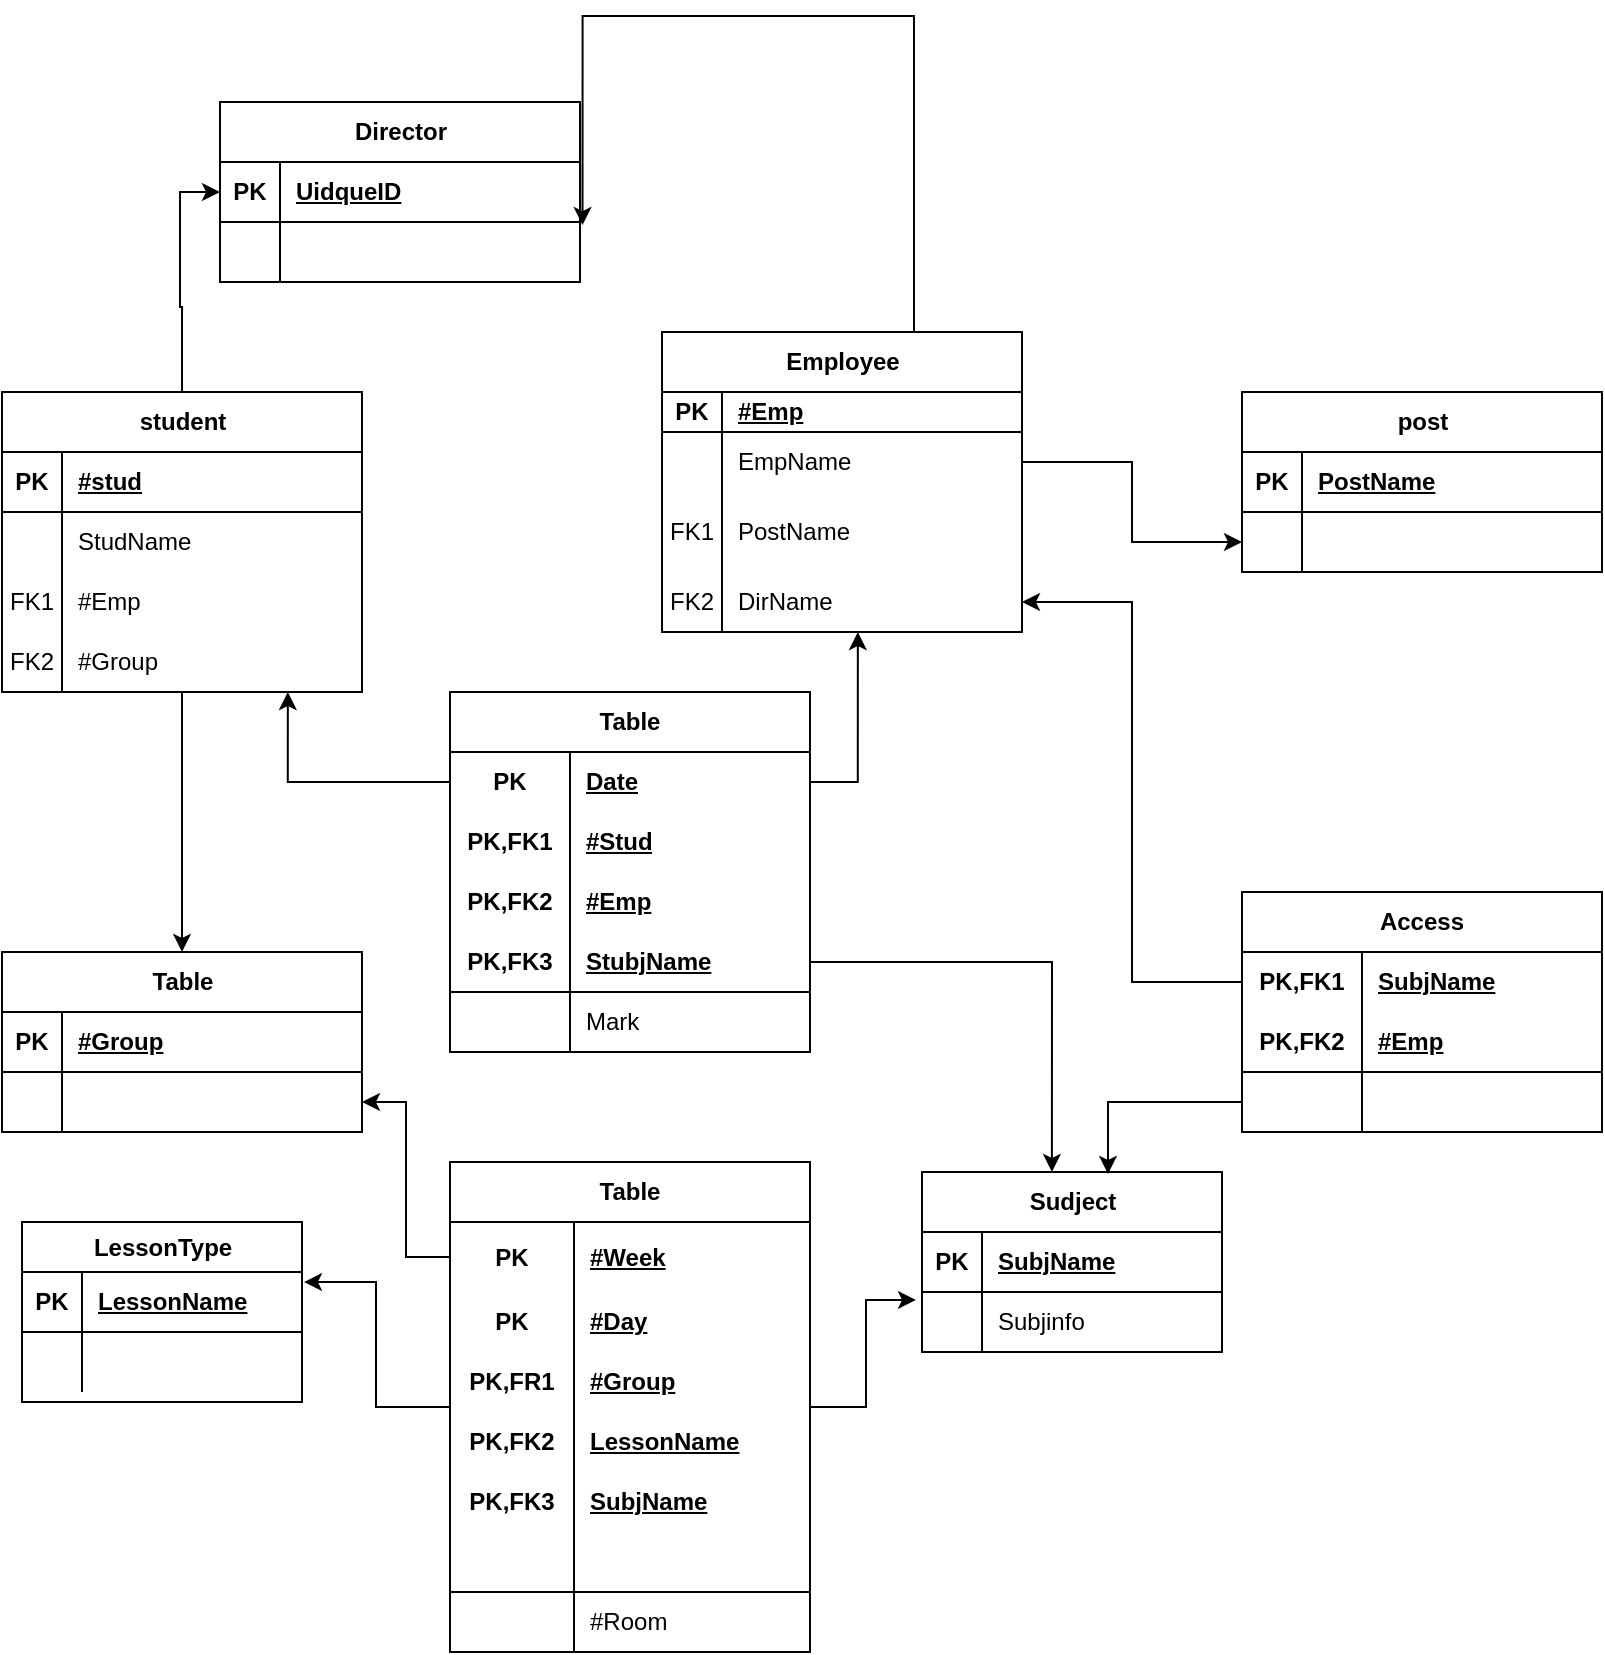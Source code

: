 <mxfile version="24.7.14">
  <diagram name="Страница — 1" id="5IH-jWt40UI-4HRTnUhj">
    <mxGraphModel dx="1127" dy="792" grid="1" gridSize="10" guides="1" tooltips="1" connect="1" arrows="1" fold="1" page="1" pageScale="1" pageWidth="827" pageHeight="1169" math="0" shadow="0">
      <root>
        <mxCell id="0" />
        <mxCell id="1" parent="0" />
        <mxCell id="b1RxJrLbf18WU-riQd_y-133" style="edgeStyle=orthogonalEdgeStyle;rounded=0;orthogonalLoop=1;jettySize=auto;html=1;" parent="1" source="b1RxJrLbf18WU-riQd_y-1" target="b1RxJrLbf18WU-riQd_y-120" edge="1">
          <mxGeometry relative="1" as="geometry" />
        </mxCell>
        <mxCell id="b1RxJrLbf18WU-riQd_y-202" style="edgeStyle=orthogonalEdgeStyle;rounded=0;orthogonalLoop=1;jettySize=auto;html=1;entryX=0;entryY=0.5;entryDx=0;entryDy=0;" parent="1" source="b1RxJrLbf18WU-riQd_y-1" target="b1RxJrLbf18WU-riQd_y-187" edge="1">
          <mxGeometry relative="1" as="geometry" />
        </mxCell>
        <mxCell id="b1RxJrLbf18WU-riQd_y-1" value="student" style="shape=table;startSize=30;container=1;collapsible=1;childLayout=tableLayout;fixedRows=1;rowLines=0;fontStyle=1;align=center;resizeLast=1;html=1;" parent="1" vertex="1">
          <mxGeometry x="14" y="350" width="180" height="150" as="geometry" />
        </mxCell>
        <mxCell id="b1RxJrLbf18WU-riQd_y-2" value="" style="shape=tableRow;horizontal=0;startSize=0;swimlaneHead=0;swimlaneBody=0;fillColor=none;collapsible=0;dropTarget=0;points=[[0,0.5],[1,0.5]];portConstraint=eastwest;top=0;left=0;right=0;bottom=1;" parent="b1RxJrLbf18WU-riQd_y-1" vertex="1">
          <mxGeometry y="30" width="180" height="30" as="geometry" />
        </mxCell>
        <mxCell id="b1RxJrLbf18WU-riQd_y-3" value="PK" style="shape=partialRectangle;connectable=0;fillColor=none;top=0;left=0;bottom=0;right=0;fontStyle=1;overflow=hidden;whiteSpace=wrap;html=1;" parent="b1RxJrLbf18WU-riQd_y-2" vertex="1">
          <mxGeometry width="30" height="30" as="geometry">
            <mxRectangle width="30" height="30" as="alternateBounds" />
          </mxGeometry>
        </mxCell>
        <mxCell id="b1RxJrLbf18WU-riQd_y-4" value="#stud" style="shape=partialRectangle;connectable=0;fillColor=none;top=0;left=0;bottom=0;right=0;align=left;spacingLeft=6;fontStyle=5;overflow=hidden;whiteSpace=wrap;html=1;" parent="b1RxJrLbf18WU-riQd_y-2" vertex="1">
          <mxGeometry x="30" width="150" height="30" as="geometry">
            <mxRectangle width="150" height="30" as="alternateBounds" />
          </mxGeometry>
        </mxCell>
        <mxCell id="b1RxJrLbf18WU-riQd_y-5" value="" style="shape=tableRow;horizontal=0;startSize=0;swimlaneHead=0;swimlaneBody=0;fillColor=none;collapsible=0;dropTarget=0;points=[[0,0.5],[1,0.5]];portConstraint=eastwest;top=0;left=0;right=0;bottom=0;" parent="b1RxJrLbf18WU-riQd_y-1" vertex="1">
          <mxGeometry y="60" width="180" height="30" as="geometry" />
        </mxCell>
        <mxCell id="b1RxJrLbf18WU-riQd_y-6" value="" style="shape=partialRectangle;connectable=0;fillColor=none;top=0;left=0;bottom=0;right=0;editable=1;overflow=hidden;whiteSpace=wrap;html=1;" parent="b1RxJrLbf18WU-riQd_y-5" vertex="1">
          <mxGeometry width="30" height="30" as="geometry">
            <mxRectangle width="30" height="30" as="alternateBounds" />
          </mxGeometry>
        </mxCell>
        <mxCell id="b1RxJrLbf18WU-riQd_y-7" value="StudName" style="shape=partialRectangle;connectable=0;fillColor=none;top=0;left=0;bottom=0;right=0;align=left;spacingLeft=6;overflow=hidden;whiteSpace=wrap;html=1;" parent="b1RxJrLbf18WU-riQd_y-5" vertex="1">
          <mxGeometry x="30" width="150" height="30" as="geometry">
            <mxRectangle width="150" height="30" as="alternateBounds" />
          </mxGeometry>
        </mxCell>
        <mxCell id="b1RxJrLbf18WU-riQd_y-8" value="" style="shape=tableRow;horizontal=0;startSize=0;swimlaneHead=0;swimlaneBody=0;fillColor=none;collapsible=0;dropTarget=0;points=[[0,0.5],[1,0.5]];portConstraint=eastwest;top=0;left=0;right=0;bottom=0;" parent="b1RxJrLbf18WU-riQd_y-1" vertex="1">
          <mxGeometry y="90" width="180" height="30" as="geometry" />
        </mxCell>
        <mxCell id="b1RxJrLbf18WU-riQd_y-9" value="FK1" style="shape=partialRectangle;connectable=0;fillColor=none;top=0;left=0;bottom=0;right=0;editable=1;overflow=hidden;whiteSpace=wrap;html=1;" parent="b1RxJrLbf18WU-riQd_y-8" vertex="1">
          <mxGeometry width="30" height="30" as="geometry">
            <mxRectangle width="30" height="30" as="alternateBounds" />
          </mxGeometry>
        </mxCell>
        <mxCell id="b1RxJrLbf18WU-riQd_y-10" value="#Emp" style="shape=partialRectangle;connectable=0;fillColor=none;top=0;left=0;bottom=0;right=0;align=left;spacingLeft=6;overflow=hidden;whiteSpace=wrap;html=1;" parent="b1RxJrLbf18WU-riQd_y-8" vertex="1">
          <mxGeometry x="30" width="150" height="30" as="geometry">
            <mxRectangle width="150" height="30" as="alternateBounds" />
          </mxGeometry>
        </mxCell>
        <mxCell id="b1RxJrLbf18WU-riQd_y-11" value="" style="shape=tableRow;horizontal=0;startSize=0;swimlaneHead=0;swimlaneBody=0;fillColor=none;collapsible=0;dropTarget=0;points=[[0,0.5],[1,0.5]];portConstraint=eastwest;top=0;left=0;right=0;bottom=0;" parent="b1RxJrLbf18WU-riQd_y-1" vertex="1">
          <mxGeometry y="120" width="180" height="30" as="geometry" />
        </mxCell>
        <mxCell id="b1RxJrLbf18WU-riQd_y-12" value="FK2" style="shape=partialRectangle;connectable=0;fillColor=none;top=0;left=0;bottom=0;right=0;editable=1;overflow=hidden;whiteSpace=wrap;html=1;" parent="b1RxJrLbf18WU-riQd_y-11" vertex="1">
          <mxGeometry width="30" height="30" as="geometry">
            <mxRectangle width="30" height="30" as="alternateBounds" />
          </mxGeometry>
        </mxCell>
        <mxCell id="b1RxJrLbf18WU-riQd_y-13" value="#Group" style="shape=partialRectangle;connectable=0;fillColor=none;top=0;left=0;bottom=0;right=0;align=left;spacingLeft=6;overflow=hidden;whiteSpace=wrap;html=1;" parent="b1RxJrLbf18WU-riQd_y-11" vertex="1">
          <mxGeometry x="30" width="150" height="30" as="geometry">
            <mxRectangle width="150" height="30" as="alternateBounds" />
          </mxGeometry>
        </mxCell>
        <mxCell id="b1RxJrLbf18WU-riQd_y-28" value="Employee" style="shape=table;startSize=30;container=1;collapsible=1;childLayout=tableLayout;fixedRows=1;rowLines=0;fontStyle=1;align=center;resizeLast=1;html=1;" parent="1" vertex="1">
          <mxGeometry x="344" y="320" width="180" height="150" as="geometry" />
        </mxCell>
        <mxCell id="b1RxJrLbf18WU-riQd_y-29" value="" style="shape=tableRow;horizontal=0;startSize=0;swimlaneHead=0;swimlaneBody=0;fillColor=none;collapsible=0;dropTarget=0;points=[[0,0.5],[1,0.5]];portConstraint=eastwest;top=0;left=0;right=0;bottom=1;" parent="b1RxJrLbf18WU-riQd_y-28" vertex="1">
          <mxGeometry y="30" width="180" height="20" as="geometry" />
        </mxCell>
        <mxCell id="b1RxJrLbf18WU-riQd_y-30" value="PK" style="shape=partialRectangle;connectable=0;fillColor=none;top=0;left=0;bottom=0;right=0;fontStyle=1;overflow=hidden;whiteSpace=wrap;html=1;" parent="b1RxJrLbf18WU-riQd_y-29" vertex="1">
          <mxGeometry width="30" height="20" as="geometry">
            <mxRectangle width="30" height="20" as="alternateBounds" />
          </mxGeometry>
        </mxCell>
        <mxCell id="b1RxJrLbf18WU-riQd_y-31" value="#Emp" style="shape=partialRectangle;connectable=0;fillColor=none;top=0;left=0;bottom=0;right=0;align=left;spacingLeft=6;fontStyle=5;overflow=hidden;whiteSpace=wrap;html=1;" parent="b1RxJrLbf18WU-riQd_y-29" vertex="1">
          <mxGeometry x="30" width="150" height="20" as="geometry">
            <mxRectangle width="150" height="20" as="alternateBounds" />
          </mxGeometry>
        </mxCell>
        <mxCell id="b1RxJrLbf18WU-riQd_y-32" value="" style="shape=tableRow;horizontal=0;startSize=0;swimlaneHead=0;swimlaneBody=0;fillColor=none;collapsible=0;dropTarget=0;points=[[0,0.5],[1,0.5]];portConstraint=eastwest;top=0;left=0;right=0;bottom=0;" parent="b1RxJrLbf18WU-riQd_y-28" vertex="1">
          <mxGeometry y="50" width="180" height="30" as="geometry" />
        </mxCell>
        <mxCell id="b1RxJrLbf18WU-riQd_y-33" value="" style="shape=partialRectangle;connectable=0;fillColor=none;top=0;left=0;bottom=0;right=0;editable=1;overflow=hidden;whiteSpace=wrap;html=1;" parent="b1RxJrLbf18WU-riQd_y-32" vertex="1">
          <mxGeometry width="30" height="30" as="geometry">
            <mxRectangle width="30" height="30" as="alternateBounds" />
          </mxGeometry>
        </mxCell>
        <mxCell id="b1RxJrLbf18WU-riQd_y-34" value="EmpName" style="shape=partialRectangle;connectable=0;fillColor=none;top=0;left=0;bottom=0;right=0;align=left;spacingLeft=6;overflow=hidden;whiteSpace=wrap;html=1;" parent="b1RxJrLbf18WU-riQd_y-32" vertex="1">
          <mxGeometry x="30" width="150" height="30" as="geometry">
            <mxRectangle width="150" height="30" as="alternateBounds" />
          </mxGeometry>
        </mxCell>
        <mxCell id="b1RxJrLbf18WU-riQd_y-35" value="" style="shape=tableRow;horizontal=0;startSize=0;swimlaneHead=0;swimlaneBody=0;fillColor=none;collapsible=0;dropTarget=0;points=[[0,0.5],[1,0.5]];portConstraint=eastwest;top=0;left=0;right=0;bottom=0;" parent="b1RxJrLbf18WU-riQd_y-28" vertex="1">
          <mxGeometry y="80" width="180" height="40" as="geometry" />
        </mxCell>
        <mxCell id="b1RxJrLbf18WU-riQd_y-36" value="FK1" style="shape=partialRectangle;connectable=0;fillColor=none;top=0;left=0;bottom=0;right=0;editable=1;overflow=hidden;whiteSpace=wrap;html=1;" parent="b1RxJrLbf18WU-riQd_y-35" vertex="1">
          <mxGeometry width="30" height="40" as="geometry">
            <mxRectangle width="30" height="40" as="alternateBounds" />
          </mxGeometry>
        </mxCell>
        <mxCell id="b1RxJrLbf18WU-riQd_y-37" value="PostName" style="shape=partialRectangle;connectable=0;fillColor=none;top=0;left=0;bottom=0;right=0;align=left;spacingLeft=6;overflow=hidden;whiteSpace=wrap;html=1;" parent="b1RxJrLbf18WU-riQd_y-35" vertex="1">
          <mxGeometry x="30" width="150" height="40" as="geometry">
            <mxRectangle width="150" height="40" as="alternateBounds" />
          </mxGeometry>
        </mxCell>
        <mxCell id="b1RxJrLbf18WU-riQd_y-182" style="shape=tableRow;horizontal=0;startSize=0;swimlaneHead=0;swimlaneBody=0;fillColor=none;collapsible=0;dropTarget=0;points=[[0,0.5],[1,0.5]];portConstraint=eastwest;top=0;left=0;right=0;bottom=0;" parent="b1RxJrLbf18WU-riQd_y-28" vertex="1">
          <mxGeometry y="120" width="180" height="30" as="geometry" />
        </mxCell>
        <mxCell id="b1RxJrLbf18WU-riQd_y-183" value="FK2" style="shape=partialRectangle;connectable=0;fillColor=none;top=0;left=0;bottom=0;right=0;editable=1;overflow=hidden;whiteSpace=wrap;html=1;" parent="b1RxJrLbf18WU-riQd_y-182" vertex="1">
          <mxGeometry width="30" height="30" as="geometry">
            <mxRectangle width="30" height="30" as="alternateBounds" />
          </mxGeometry>
        </mxCell>
        <mxCell id="b1RxJrLbf18WU-riQd_y-184" value="DirName" style="shape=partialRectangle;connectable=0;fillColor=none;top=0;left=0;bottom=0;right=0;align=left;spacingLeft=6;overflow=hidden;whiteSpace=wrap;html=1;" parent="b1RxJrLbf18WU-riQd_y-182" vertex="1">
          <mxGeometry x="30" width="150" height="30" as="geometry">
            <mxRectangle width="150" height="30" as="alternateBounds" />
          </mxGeometry>
        </mxCell>
        <mxCell id="b1RxJrLbf18WU-riQd_y-41" value="post" style="shape=table;startSize=30;container=1;collapsible=1;childLayout=tableLayout;fixedRows=1;rowLines=0;fontStyle=1;align=center;resizeLast=1;html=1;" parent="1" vertex="1">
          <mxGeometry x="634" y="350" width="180" height="90" as="geometry" />
        </mxCell>
        <mxCell id="b1RxJrLbf18WU-riQd_y-42" value="" style="shape=tableRow;horizontal=0;startSize=0;swimlaneHead=0;swimlaneBody=0;fillColor=none;collapsible=0;dropTarget=0;points=[[0,0.5],[1,0.5]];portConstraint=eastwest;top=0;left=0;right=0;bottom=1;" parent="b1RxJrLbf18WU-riQd_y-41" vertex="1">
          <mxGeometry y="30" width="180" height="30" as="geometry" />
        </mxCell>
        <mxCell id="b1RxJrLbf18WU-riQd_y-43" value="PK" style="shape=partialRectangle;connectable=0;fillColor=none;top=0;left=0;bottom=0;right=0;fontStyle=1;overflow=hidden;whiteSpace=wrap;html=1;" parent="b1RxJrLbf18WU-riQd_y-42" vertex="1">
          <mxGeometry width="30" height="30" as="geometry">
            <mxRectangle width="30" height="30" as="alternateBounds" />
          </mxGeometry>
        </mxCell>
        <mxCell id="b1RxJrLbf18WU-riQd_y-44" value="PostName" style="shape=partialRectangle;connectable=0;fillColor=none;top=0;left=0;bottom=0;right=0;align=left;spacingLeft=6;fontStyle=5;overflow=hidden;whiteSpace=wrap;html=1;" parent="b1RxJrLbf18WU-riQd_y-42" vertex="1">
          <mxGeometry x="30" width="150" height="30" as="geometry">
            <mxRectangle width="150" height="30" as="alternateBounds" />
          </mxGeometry>
        </mxCell>
        <mxCell id="b1RxJrLbf18WU-riQd_y-45" value="" style="shape=tableRow;horizontal=0;startSize=0;swimlaneHead=0;swimlaneBody=0;fillColor=none;collapsible=0;dropTarget=0;points=[[0,0.5],[1,0.5]];portConstraint=eastwest;top=0;left=0;right=0;bottom=0;" parent="b1RxJrLbf18WU-riQd_y-41" vertex="1">
          <mxGeometry y="60" width="180" height="30" as="geometry" />
        </mxCell>
        <mxCell id="b1RxJrLbf18WU-riQd_y-46" value="" style="shape=partialRectangle;connectable=0;fillColor=none;top=0;left=0;bottom=0;right=0;editable=1;overflow=hidden;whiteSpace=wrap;html=1;" parent="b1RxJrLbf18WU-riQd_y-45" vertex="1">
          <mxGeometry width="30" height="30" as="geometry">
            <mxRectangle width="30" height="30" as="alternateBounds" />
          </mxGeometry>
        </mxCell>
        <mxCell id="b1RxJrLbf18WU-riQd_y-47" value="" style="shape=partialRectangle;connectable=0;fillColor=none;top=0;left=0;bottom=0;right=0;align=left;spacingLeft=6;overflow=hidden;whiteSpace=wrap;html=1;" parent="b1RxJrLbf18WU-riQd_y-45" vertex="1">
          <mxGeometry x="30" width="150" height="30" as="geometry">
            <mxRectangle width="150" height="30" as="alternateBounds" />
          </mxGeometry>
        </mxCell>
        <mxCell id="b1RxJrLbf18WU-riQd_y-54" style="edgeStyle=orthogonalEdgeStyle;rounded=0;orthogonalLoop=1;jettySize=auto;html=1;entryX=0;entryY=0.5;entryDx=0;entryDy=0;" parent="1" source="b1RxJrLbf18WU-riQd_y-32" target="b1RxJrLbf18WU-riQd_y-45" edge="1">
          <mxGeometry relative="1" as="geometry" />
        </mxCell>
        <mxCell id="b1RxJrLbf18WU-riQd_y-55" value="Access" style="shape=table;startSize=30;container=1;collapsible=1;childLayout=tableLayout;fixedRows=1;rowLines=0;fontStyle=1;align=center;resizeLast=1;html=1;whiteSpace=wrap;" parent="1" vertex="1">
          <mxGeometry x="634" y="600" width="180" height="120" as="geometry" />
        </mxCell>
        <mxCell id="b1RxJrLbf18WU-riQd_y-56" value="" style="shape=tableRow;horizontal=0;startSize=0;swimlaneHead=0;swimlaneBody=0;fillColor=none;collapsible=0;dropTarget=0;points=[[0,0.5],[1,0.5]];portConstraint=eastwest;top=0;left=0;right=0;bottom=0;html=1;" parent="b1RxJrLbf18WU-riQd_y-55" vertex="1">
          <mxGeometry y="30" width="180" height="30" as="geometry" />
        </mxCell>
        <mxCell id="b1RxJrLbf18WU-riQd_y-57" value="PK,FK1" style="shape=partialRectangle;connectable=0;fillColor=none;top=0;left=0;bottom=0;right=0;fontStyle=1;overflow=hidden;html=1;whiteSpace=wrap;" parent="b1RxJrLbf18WU-riQd_y-56" vertex="1">
          <mxGeometry width="60" height="30" as="geometry">
            <mxRectangle width="60" height="30" as="alternateBounds" />
          </mxGeometry>
        </mxCell>
        <mxCell id="b1RxJrLbf18WU-riQd_y-58" value="SubjName" style="shape=partialRectangle;connectable=0;fillColor=none;top=0;left=0;bottom=0;right=0;align=left;spacingLeft=6;fontStyle=5;overflow=hidden;html=1;whiteSpace=wrap;" parent="b1RxJrLbf18WU-riQd_y-56" vertex="1">
          <mxGeometry x="60" width="120" height="30" as="geometry">
            <mxRectangle width="120" height="30" as="alternateBounds" />
          </mxGeometry>
        </mxCell>
        <mxCell id="b1RxJrLbf18WU-riQd_y-59" value="" style="shape=tableRow;horizontal=0;startSize=0;swimlaneHead=0;swimlaneBody=0;fillColor=none;collapsible=0;dropTarget=0;points=[[0,0.5],[1,0.5]];portConstraint=eastwest;top=0;left=0;right=0;bottom=1;html=1;" parent="b1RxJrLbf18WU-riQd_y-55" vertex="1">
          <mxGeometry y="60" width="180" height="30" as="geometry" />
        </mxCell>
        <mxCell id="b1RxJrLbf18WU-riQd_y-60" value="PK,FK2" style="shape=partialRectangle;connectable=0;fillColor=none;top=0;left=0;bottom=0;right=0;fontStyle=1;overflow=hidden;html=1;whiteSpace=wrap;" parent="b1RxJrLbf18WU-riQd_y-59" vertex="1">
          <mxGeometry width="60" height="30" as="geometry">
            <mxRectangle width="60" height="30" as="alternateBounds" />
          </mxGeometry>
        </mxCell>
        <mxCell id="b1RxJrLbf18WU-riQd_y-61" value="#Emp" style="shape=partialRectangle;connectable=0;fillColor=none;top=0;left=0;bottom=0;right=0;align=left;spacingLeft=6;fontStyle=5;overflow=hidden;html=1;whiteSpace=wrap;" parent="b1RxJrLbf18WU-riQd_y-59" vertex="1">
          <mxGeometry x="60" width="120" height="30" as="geometry">
            <mxRectangle width="120" height="30" as="alternateBounds" />
          </mxGeometry>
        </mxCell>
        <mxCell id="b1RxJrLbf18WU-riQd_y-62" value="" style="shape=tableRow;horizontal=0;startSize=0;swimlaneHead=0;swimlaneBody=0;fillColor=none;collapsible=0;dropTarget=0;points=[[0,0.5],[1,0.5]];portConstraint=eastwest;top=0;left=0;right=0;bottom=0;html=1;" parent="b1RxJrLbf18WU-riQd_y-55" vertex="1">
          <mxGeometry y="90" width="180" height="30" as="geometry" />
        </mxCell>
        <mxCell id="b1RxJrLbf18WU-riQd_y-63" value="" style="shape=partialRectangle;connectable=0;fillColor=none;top=0;left=0;bottom=0;right=0;editable=1;overflow=hidden;html=1;whiteSpace=wrap;" parent="b1RxJrLbf18WU-riQd_y-62" vertex="1">
          <mxGeometry width="60" height="30" as="geometry">
            <mxRectangle width="60" height="30" as="alternateBounds" />
          </mxGeometry>
        </mxCell>
        <mxCell id="b1RxJrLbf18WU-riQd_y-64" value="" style="shape=partialRectangle;connectable=0;fillColor=none;top=0;left=0;bottom=0;right=0;align=left;spacingLeft=6;overflow=hidden;html=1;whiteSpace=wrap;" parent="b1RxJrLbf18WU-riQd_y-62" vertex="1">
          <mxGeometry x="60" width="120" height="30" as="geometry">
            <mxRectangle width="120" height="30" as="alternateBounds" />
          </mxGeometry>
        </mxCell>
        <mxCell id="b1RxJrLbf18WU-riQd_y-69" value="Table" style="shape=table;startSize=30;container=1;collapsible=1;childLayout=tableLayout;fixedRows=1;rowLines=0;fontStyle=1;align=center;resizeLast=1;html=1;whiteSpace=wrap;" parent="1" vertex="1">
          <mxGeometry x="238" y="500" width="180" height="180" as="geometry" />
        </mxCell>
        <mxCell id="b1RxJrLbf18WU-riQd_y-70" value="" style="shape=tableRow;horizontal=0;startSize=0;swimlaneHead=0;swimlaneBody=0;fillColor=none;collapsible=0;dropTarget=0;points=[[0,0.5],[1,0.5]];portConstraint=eastwest;top=0;left=0;right=0;bottom=0;html=1;" parent="b1RxJrLbf18WU-riQd_y-69" vertex="1">
          <mxGeometry y="30" width="180" height="30" as="geometry" />
        </mxCell>
        <mxCell id="b1RxJrLbf18WU-riQd_y-71" value="PK" style="shape=partialRectangle;connectable=0;fillColor=none;top=0;left=0;bottom=0;right=0;fontStyle=1;overflow=hidden;html=1;whiteSpace=wrap;" parent="b1RxJrLbf18WU-riQd_y-70" vertex="1">
          <mxGeometry width="60" height="30" as="geometry">
            <mxRectangle width="60" height="30" as="alternateBounds" />
          </mxGeometry>
        </mxCell>
        <mxCell id="b1RxJrLbf18WU-riQd_y-72" value="Date" style="shape=partialRectangle;connectable=0;fillColor=none;top=0;left=0;bottom=0;right=0;align=left;spacingLeft=6;fontStyle=5;overflow=hidden;html=1;whiteSpace=wrap;" parent="b1RxJrLbf18WU-riQd_y-70" vertex="1">
          <mxGeometry x="60" width="120" height="30" as="geometry">
            <mxRectangle width="120" height="30" as="alternateBounds" />
          </mxGeometry>
        </mxCell>
        <mxCell id="b1RxJrLbf18WU-riQd_y-91" style="shape=tableRow;horizontal=0;startSize=0;swimlaneHead=0;swimlaneBody=0;fillColor=none;collapsible=0;dropTarget=0;points=[[0,0.5],[1,0.5]];portConstraint=eastwest;top=0;left=0;right=0;bottom=0;html=1;" parent="b1RxJrLbf18WU-riQd_y-69" vertex="1">
          <mxGeometry y="60" width="180" height="30" as="geometry" />
        </mxCell>
        <mxCell id="b1RxJrLbf18WU-riQd_y-92" value="PK,FK1" style="shape=partialRectangle;connectable=0;fillColor=none;top=0;left=0;bottom=0;right=0;fontStyle=1;overflow=hidden;html=1;whiteSpace=wrap;" parent="b1RxJrLbf18WU-riQd_y-91" vertex="1">
          <mxGeometry width="60" height="30" as="geometry">
            <mxRectangle width="60" height="30" as="alternateBounds" />
          </mxGeometry>
        </mxCell>
        <mxCell id="b1RxJrLbf18WU-riQd_y-93" value="#Stud" style="shape=partialRectangle;connectable=0;fillColor=none;top=0;left=0;bottom=0;right=0;align=left;spacingLeft=6;fontStyle=5;overflow=hidden;html=1;whiteSpace=wrap;" parent="b1RxJrLbf18WU-riQd_y-91" vertex="1">
          <mxGeometry x="60" width="120" height="30" as="geometry">
            <mxRectangle width="120" height="30" as="alternateBounds" />
          </mxGeometry>
        </mxCell>
        <mxCell id="b1RxJrLbf18WU-riQd_y-102" style="shape=tableRow;horizontal=0;startSize=0;swimlaneHead=0;swimlaneBody=0;fillColor=none;collapsible=0;dropTarget=0;points=[[0,0.5],[1,0.5]];portConstraint=eastwest;top=0;left=0;right=0;bottom=0;html=1;" parent="b1RxJrLbf18WU-riQd_y-69" vertex="1">
          <mxGeometry y="90" width="180" height="30" as="geometry" />
        </mxCell>
        <mxCell id="b1RxJrLbf18WU-riQd_y-103" value="PK,FK2" style="shape=partialRectangle;connectable=0;fillColor=none;top=0;left=0;bottom=0;right=0;fontStyle=1;overflow=hidden;html=1;whiteSpace=wrap;" parent="b1RxJrLbf18WU-riQd_y-102" vertex="1">
          <mxGeometry width="60" height="30" as="geometry">
            <mxRectangle width="60" height="30" as="alternateBounds" />
          </mxGeometry>
        </mxCell>
        <mxCell id="b1RxJrLbf18WU-riQd_y-104" value="#Emp" style="shape=partialRectangle;connectable=0;fillColor=none;top=0;left=0;bottom=0;right=0;align=left;spacingLeft=6;fontStyle=5;overflow=hidden;html=1;whiteSpace=wrap;" parent="b1RxJrLbf18WU-riQd_y-102" vertex="1">
          <mxGeometry x="60" width="120" height="30" as="geometry">
            <mxRectangle width="120" height="30" as="alternateBounds" />
          </mxGeometry>
        </mxCell>
        <mxCell id="b1RxJrLbf18WU-riQd_y-73" value="" style="shape=tableRow;horizontal=0;startSize=0;swimlaneHead=0;swimlaneBody=0;fillColor=none;collapsible=0;dropTarget=0;points=[[0,0.5],[1,0.5]];portConstraint=eastwest;top=0;left=0;right=0;bottom=1;html=1;" parent="b1RxJrLbf18WU-riQd_y-69" vertex="1">
          <mxGeometry y="120" width="180" height="30" as="geometry" />
        </mxCell>
        <mxCell id="b1RxJrLbf18WU-riQd_y-74" value="PK,FK3" style="shape=partialRectangle;connectable=0;fillColor=none;top=0;left=0;bottom=0;right=0;fontStyle=1;overflow=hidden;html=1;whiteSpace=wrap;" parent="b1RxJrLbf18WU-riQd_y-73" vertex="1">
          <mxGeometry width="60" height="30" as="geometry">
            <mxRectangle width="60" height="30" as="alternateBounds" />
          </mxGeometry>
        </mxCell>
        <mxCell id="b1RxJrLbf18WU-riQd_y-75" value="StubjName" style="shape=partialRectangle;connectable=0;fillColor=none;top=0;left=0;bottom=0;right=0;align=left;spacingLeft=6;fontStyle=5;overflow=hidden;html=1;whiteSpace=wrap;" parent="b1RxJrLbf18WU-riQd_y-73" vertex="1">
          <mxGeometry x="60" width="120" height="30" as="geometry">
            <mxRectangle width="120" height="30" as="alternateBounds" />
          </mxGeometry>
        </mxCell>
        <mxCell id="b1RxJrLbf18WU-riQd_y-76" value="" style="shape=tableRow;horizontal=0;startSize=0;swimlaneHead=0;swimlaneBody=0;fillColor=none;collapsible=0;dropTarget=0;points=[[0,0.5],[1,0.5]];portConstraint=eastwest;top=0;left=0;right=0;bottom=0;html=1;" parent="b1RxJrLbf18WU-riQd_y-69" vertex="1">
          <mxGeometry y="150" width="180" height="30" as="geometry" />
        </mxCell>
        <mxCell id="b1RxJrLbf18WU-riQd_y-77" value="" style="shape=partialRectangle;connectable=0;fillColor=none;top=0;left=0;bottom=0;right=0;editable=1;overflow=hidden;html=1;whiteSpace=wrap;" parent="b1RxJrLbf18WU-riQd_y-76" vertex="1">
          <mxGeometry width="60" height="30" as="geometry">
            <mxRectangle width="60" height="30" as="alternateBounds" />
          </mxGeometry>
        </mxCell>
        <mxCell id="b1RxJrLbf18WU-riQd_y-78" value="Mark" style="shape=partialRectangle;connectable=0;fillColor=none;top=0;left=0;bottom=0;right=0;align=left;spacingLeft=6;overflow=hidden;html=1;whiteSpace=wrap;" parent="b1RxJrLbf18WU-riQd_y-76" vertex="1">
          <mxGeometry x="60" width="120" height="30" as="geometry">
            <mxRectangle width="120" height="30" as="alternateBounds" />
          </mxGeometry>
        </mxCell>
        <mxCell id="b1RxJrLbf18WU-riQd_y-105" style="edgeStyle=orthogonalEdgeStyle;rounded=0;orthogonalLoop=1;jettySize=auto;html=1;entryX=0.794;entryY=1;entryDx=0;entryDy=0;entryPerimeter=0;" parent="1" source="b1RxJrLbf18WU-riQd_y-70" target="b1RxJrLbf18WU-riQd_y-11" edge="1">
          <mxGeometry relative="1" as="geometry" />
        </mxCell>
        <mxCell id="b1RxJrLbf18WU-riQd_y-106" style="edgeStyle=orthogonalEdgeStyle;rounded=0;orthogonalLoop=1;jettySize=auto;html=1;entryX=0.544;entryY=1;entryDx=0;entryDy=0;entryPerimeter=0;" parent="1" source="b1RxJrLbf18WU-riQd_y-70" target="b1RxJrLbf18WU-riQd_y-182" edge="1">
          <mxGeometry relative="1" as="geometry">
            <mxPoint x="442" y="490" as="targetPoint" />
          </mxGeometry>
        </mxCell>
        <mxCell id="b1RxJrLbf18WU-riQd_y-107" value="Table" style="shape=table;startSize=30;container=1;collapsible=1;childLayout=tableLayout;fixedRows=1;rowLines=0;fontStyle=1;align=center;resizeLast=1;html=1;whiteSpace=wrap;" parent="1" vertex="1">
          <mxGeometry x="238" y="735" width="180" height="245" as="geometry" />
        </mxCell>
        <mxCell id="b1RxJrLbf18WU-riQd_y-170" style="shape=tableRow;horizontal=0;startSize=0;swimlaneHead=0;swimlaneBody=0;fillColor=none;collapsible=0;dropTarget=0;points=[[0,0.5],[1,0.5]];portConstraint=eastwest;top=0;left=0;right=0;bottom=0;html=1;" parent="b1RxJrLbf18WU-riQd_y-107" vertex="1">
          <mxGeometry y="30" width="180" height="35" as="geometry" />
        </mxCell>
        <mxCell id="b1RxJrLbf18WU-riQd_y-171" value="PK" style="shape=partialRectangle;connectable=0;fillColor=none;top=0;left=0;bottom=0;right=0;fontStyle=1;overflow=hidden;html=1;whiteSpace=wrap;" parent="b1RxJrLbf18WU-riQd_y-170" vertex="1">
          <mxGeometry width="62" height="35" as="geometry">
            <mxRectangle width="62" height="35" as="alternateBounds" />
          </mxGeometry>
        </mxCell>
        <mxCell id="b1RxJrLbf18WU-riQd_y-172" value="#Week" style="shape=partialRectangle;connectable=0;fillColor=none;top=0;left=0;bottom=0;right=0;align=left;spacingLeft=6;fontStyle=5;overflow=hidden;html=1;whiteSpace=wrap;" parent="b1RxJrLbf18WU-riQd_y-170" vertex="1">
          <mxGeometry x="62" width="118" height="35" as="geometry">
            <mxRectangle width="118" height="35" as="alternateBounds" />
          </mxGeometry>
        </mxCell>
        <mxCell id="b1RxJrLbf18WU-riQd_y-173" style="shape=tableRow;horizontal=0;startSize=0;swimlaneHead=0;swimlaneBody=0;fillColor=none;collapsible=0;dropTarget=0;points=[[0,0.5],[1,0.5]];portConstraint=eastwest;top=0;left=0;right=0;bottom=0;html=1;" parent="b1RxJrLbf18WU-riQd_y-107" vertex="1">
          <mxGeometry y="65" width="180" height="30" as="geometry" />
        </mxCell>
        <mxCell id="b1RxJrLbf18WU-riQd_y-174" value="PK" style="shape=partialRectangle;connectable=0;fillColor=none;top=0;left=0;bottom=0;right=0;fontStyle=1;overflow=hidden;html=1;whiteSpace=wrap;" parent="b1RxJrLbf18WU-riQd_y-173" vertex="1">
          <mxGeometry width="62" height="30" as="geometry">
            <mxRectangle width="62" height="30" as="alternateBounds" />
          </mxGeometry>
        </mxCell>
        <mxCell id="b1RxJrLbf18WU-riQd_y-175" value="#Day" style="shape=partialRectangle;connectable=0;fillColor=none;top=0;left=0;bottom=0;right=0;align=left;spacingLeft=6;fontStyle=5;overflow=hidden;html=1;whiteSpace=wrap;" parent="b1RxJrLbf18WU-riQd_y-173" vertex="1">
          <mxGeometry x="62" width="118" height="30" as="geometry">
            <mxRectangle width="118" height="30" as="alternateBounds" />
          </mxGeometry>
        </mxCell>
        <mxCell id="b1RxJrLbf18WU-riQd_y-176" style="shape=tableRow;horizontal=0;startSize=0;swimlaneHead=0;swimlaneBody=0;fillColor=none;collapsible=0;dropTarget=0;points=[[0,0.5],[1,0.5]];portConstraint=eastwest;top=0;left=0;right=0;bottom=0;html=1;" parent="b1RxJrLbf18WU-riQd_y-107" vertex="1">
          <mxGeometry y="95" width="180" height="30" as="geometry" />
        </mxCell>
        <mxCell id="b1RxJrLbf18WU-riQd_y-177" value="PK,FR1" style="shape=partialRectangle;connectable=0;fillColor=none;top=0;left=0;bottom=0;right=0;fontStyle=1;overflow=hidden;html=1;whiteSpace=wrap;" parent="b1RxJrLbf18WU-riQd_y-176" vertex="1">
          <mxGeometry width="62" height="30" as="geometry">
            <mxRectangle width="62" height="30" as="alternateBounds" />
          </mxGeometry>
        </mxCell>
        <mxCell id="b1RxJrLbf18WU-riQd_y-178" value="#Group" style="shape=partialRectangle;connectable=0;fillColor=none;top=0;left=0;bottom=0;right=0;align=left;spacingLeft=6;fontStyle=5;overflow=hidden;html=1;whiteSpace=wrap;" parent="b1RxJrLbf18WU-riQd_y-176" vertex="1">
          <mxGeometry x="62" width="118" height="30" as="geometry">
            <mxRectangle width="118" height="30" as="alternateBounds" />
          </mxGeometry>
        </mxCell>
        <mxCell id="b1RxJrLbf18WU-riQd_y-179" style="shape=tableRow;horizontal=0;startSize=0;swimlaneHead=0;swimlaneBody=0;fillColor=none;collapsible=0;dropTarget=0;points=[[0,0.5],[1,0.5]];portConstraint=eastwest;top=0;left=0;right=0;bottom=0;html=1;" parent="b1RxJrLbf18WU-riQd_y-107" vertex="1">
          <mxGeometry y="125" width="180" height="30" as="geometry" />
        </mxCell>
        <mxCell id="b1RxJrLbf18WU-riQd_y-180" value="PK,FK2" style="shape=partialRectangle;connectable=0;fillColor=none;top=0;left=0;bottom=0;right=0;fontStyle=1;overflow=hidden;html=1;whiteSpace=wrap;" parent="b1RxJrLbf18WU-riQd_y-179" vertex="1">
          <mxGeometry width="62" height="30" as="geometry">
            <mxRectangle width="62" height="30" as="alternateBounds" />
          </mxGeometry>
        </mxCell>
        <mxCell id="b1RxJrLbf18WU-riQd_y-181" value="LessonName" style="shape=partialRectangle;connectable=0;fillColor=none;top=0;left=0;bottom=0;right=0;align=left;spacingLeft=6;fontStyle=5;overflow=hidden;html=1;whiteSpace=wrap;" parent="b1RxJrLbf18WU-riQd_y-179" vertex="1">
          <mxGeometry x="62" width="118" height="30" as="geometry">
            <mxRectangle width="118" height="30" as="alternateBounds" />
          </mxGeometry>
        </mxCell>
        <mxCell id="b1RxJrLbf18WU-riQd_y-108" value="" style="shape=tableRow;horizontal=0;startSize=0;swimlaneHead=0;swimlaneBody=0;fillColor=none;collapsible=0;dropTarget=0;points=[[0,0.5],[1,0.5]];portConstraint=eastwest;top=0;left=0;right=0;bottom=0;html=1;" parent="b1RxJrLbf18WU-riQd_y-107" vertex="1">
          <mxGeometry y="155" width="180" height="30" as="geometry" />
        </mxCell>
        <mxCell id="b1RxJrLbf18WU-riQd_y-109" value="PK,FK3" style="shape=partialRectangle;connectable=0;fillColor=none;top=0;left=0;bottom=0;right=0;fontStyle=1;overflow=hidden;html=1;whiteSpace=wrap;" parent="b1RxJrLbf18WU-riQd_y-108" vertex="1">
          <mxGeometry width="62" height="30" as="geometry">
            <mxRectangle width="62" height="30" as="alternateBounds" />
          </mxGeometry>
        </mxCell>
        <mxCell id="b1RxJrLbf18WU-riQd_y-110" value="SubjName" style="shape=partialRectangle;connectable=0;fillColor=none;top=0;left=0;bottom=0;right=0;align=left;spacingLeft=6;fontStyle=5;overflow=hidden;html=1;whiteSpace=wrap;" parent="b1RxJrLbf18WU-riQd_y-108" vertex="1">
          <mxGeometry x="62" width="118" height="30" as="geometry">
            <mxRectangle width="118" height="30" as="alternateBounds" />
          </mxGeometry>
        </mxCell>
        <mxCell id="b1RxJrLbf18WU-riQd_y-111" value="" style="shape=tableRow;horizontal=0;startSize=0;swimlaneHead=0;swimlaneBody=0;fillColor=none;collapsible=0;dropTarget=0;points=[[0,0.5],[1,0.5]];portConstraint=eastwest;top=0;left=0;right=0;bottom=1;html=1;" parent="b1RxJrLbf18WU-riQd_y-107" vertex="1">
          <mxGeometry y="185" width="180" height="30" as="geometry" />
        </mxCell>
        <mxCell id="b1RxJrLbf18WU-riQd_y-112" value="" style="shape=partialRectangle;connectable=0;fillColor=none;top=0;left=0;bottom=0;right=0;fontStyle=1;overflow=hidden;html=1;whiteSpace=wrap;" parent="b1RxJrLbf18WU-riQd_y-111" vertex="1">
          <mxGeometry width="62" height="30" as="geometry">
            <mxRectangle width="62" height="30" as="alternateBounds" />
          </mxGeometry>
        </mxCell>
        <mxCell id="b1RxJrLbf18WU-riQd_y-113" value="" style="shape=partialRectangle;connectable=0;fillColor=none;top=0;left=0;bottom=0;right=0;align=left;spacingLeft=6;fontStyle=5;overflow=hidden;html=1;whiteSpace=wrap;" parent="b1RxJrLbf18WU-riQd_y-111" vertex="1">
          <mxGeometry x="62" width="118" height="30" as="geometry">
            <mxRectangle width="118" height="30" as="alternateBounds" />
          </mxGeometry>
        </mxCell>
        <mxCell id="b1RxJrLbf18WU-riQd_y-114" value="" style="shape=tableRow;horizontal=0;startSize=0;swimlaneHead=0;swimlaneBody=0;fillColor=none;collapsible=0;dropTarget=0;points=[[0,0.5],[1,0.5]];portConstraint=eastwest;top=0;left=0;right=0;bottom=0;html=1;" parent="b1RxJrLbf18WU-riQd_y-107" vertex="1">
          <mxGeometry y="215" width="180" height="30" as="geometry" />
        </mxCell>
        <mxCell id="b1RxJrLbf18WU-riQd_y-115" value="" style="shape=partialRectangle;connectable=0;fillColor=none;top=0;left=0;bottom=0;right=0;editable=1;overflow=hidden;html=1;whiteSpace=wrap;" parent="b1RxJrLbf18WU-riQd_y-114" vertex="1">
          <mxGeometry width="62" height="30" as="geometry">
            <mxRectangle width="62" height="30" as="alternateBounds" />
          </mxGeometry>
        </mxCell>
        <mxCell id="b1RxJrLbf18WU-riQd_y-116" value="#Room" style="shape=partialRectangle;connectable=0;fillColor=none;top=0;left=0;bottom=0;right=0;align=left;spacingLeft=6;overflow=hidden;html=1;whiteSpace=wrap;" parent="b1RxJrLbf18WU-riQd_y-114" vertex="1">
          <mxGeometry x="62" width="118" height="30" as="geometry">
            <mxRectangle width="118" height="30" as="alternateBounds" />
          </mxGeometry>
        </mxCell>
        <mxCell id="b1RxJrLbf18WU-riQd_y-120" value="Table" style="shape=table;startSize=30;container=1;collapsible=1;childLayout=tableLayout;fixedRows=1;rowLines=0;fontStyle=1;align=center;resizeLast=1;html=1;" parent="1" vertex="1">
          <mxGeometry x="14" y="630" width="180" height="90" as="geometry" />
        </mxCell>
        <mxCell id="b1RxJrLbf18WU-riQd_y-121" value="" style="shape=tableRow;horizontal=0;startSize=0;swimlaneHead=0;swimlaneBody=0;fillColor=none;collapsible=0;dropTarget=0;points=[[0,0.5],[1,0.5]];portConstraint=eastwest;top=0;left=0;right=0;bottom=1;" parent="b1RxJrLbf18WU-riQd_y-120" vertex="1">
          <mxGeometry y="30" width="180" height="30" as="geometry" />
        </mxCell>
        <mxCell id="b1RxJrLbf18WU-riQd_y-122" value="PK" style="shape=partialRectangle;connectable=0;fillColor=none;top=0;left=0;bottom=0;right=0;fontStyle=1;overflow=hidden;whiteSpace=wrap;html=1;" parent="b1RxJrLbf18WU-riQd_y-121" vertex="1">
          <mxGeometry width="30" height="30" as="geometry">
            <mxRectangle width="30" height="30" as="alternateBounds" />
          </mxGeometry>
        </mxCell>
        <mxCell id="b1RxJrLbf18WU-riQd_y-123" value="#Group" style="shape=partialRectangle;connectable=0;fillColor=none;top=0;left=0;bottom=0;right=0;align=left;spacingLeft=6;fontStyle=5;overflow=hidden;whiteSpace=wrap;html=1;" parent="b1RxJrLbf18WU-riQd_y-121" vertex="1">
          <mxGeometry x="30" width="150" height="30" as="geometry">
            <mxRectangle width="150" height="30" as="alternateBounds" />
          </mxGeometry>
        </mxCell>
        <mxCell id="b1RxJrLbf18WU-riQd_y-124" value="" style="shape=tableRow;horizontal=0;startSize=0;swimlaneHead=0;swimlaneBody=0;fillColor=none;collapsible=0;dropTarget=0;points=[[0,0.5],[1,0.5]];portConstraint=eastwest;top=0;left=0;right=0;bottom=0;" parent="b1RxJrLbf18WU-riQd_y-120" vertex="1">
          <mxGeometry y="60" width="180" height="30" as="geometry" />
        </mxCell>
        <mxCell id="b1RxJrLbf18WU-riQd_y-125" value="" style="shape=partialRectangle;connectable=0;fillColor=none;top=0;left=0;bottom=0;right=0;editable=1;overflow=hidden;whiteSpace=wrap;html=1;" parent="b1RxJrLbf18WU-riQd_y-124" vertex="1">
          <mxGeometry width="30" height="30" as="geometry">
            <mxRectangle width="30" height="30" as="alternateBounds" />
          </mxGeometry>
        </mxCell>
        <mxCell id="b1RxJrLbf18WU-riQd_y-126" value="" style="shape=partialRectangle;connectable=0;fillColor=none;top=0;left=0;bottom=0;right=0;align=left;spacingLeft=6;overflow=hidden;whiteSpace=wrap;html=1;" parent="b1RxJrLbf18WU-riQd_y-124" vertex="1">
          <mxGeometry x="30" width="150" height="30" as="geometry">
            <mxRectangle width="150" height="30" as="alternateBounds" />
          </mxGeometry>
        </mxCell>
        <mxCell id="b1RxJrLbf18WU-riQd_y-135" value="Sudject" style="shape=table;startSize=30;container=1;collapsible=1;childLayout=tableLayout;fixedRows=1;rowLines=0;fontStyle=1;align=center;resizeLast=1;html=1;" parent="1" vertex="1">
          <mxGeometry x="474" y="740" width="150" height="90" as="geometry" />
        </mxCell>
        <mxCell id="b1RxJrLbf18WU-riQd_y-136" value="" style="shape=tableRow;horizontal=0;startSize=0;swimlaneHead=0;swimlaneBody=0;fillColor=none;collapsible=0;dropTarget=0;points=[[0,0.5],[1,0.5]];portConstraint=eastwest;top=0;left=0;right=0;bottom=1;" parent="b1RxJrLbf18WU-riQd_y-135" vertex="1">
          <mxGeometry y="30" width="150" height="30" as="geometry" />
        </mxCell>
        <mxCell id="b1RxJrLbf18WU-riQd_y-137" value="PK" style="shape=partialRectangle;connectable=0;fillColor=none;top=0;left=0;bottom=0;right=0;fontStyle=1;overflow=hidden;whiteSpace=wrap;html=1;" parent="b1RxJrLbf18WU-riQd_y-136" vertex="1">
          <mxGeometry width="30" height="30" as="geometry">
            <mxRectangle width="30" height="30" as="alternateBounds" />
          </mxGeometry>
        </mxCell>
        <mxCell id="b1RxJrLbf18WU-riQd_y-138" value="SubjName" style="shape=partialRectangle;connectable=0;fillColor=none;top=0;left=0;bottom=0;right=0;align=left;spacingLeft=6;fontStyle=5;overflow=hidden;whiteSpace=wrap;html=1;" parent="b1RxJrLbf18WU-riQd_y-136" vertex="1">
          <mxGeometry x="30" width="120" height="30" as="geometry">
            <mxRectangle width="120" height="30" as="alternateBounds" />
          </mxGeometry>
        </mxCell>
        <mxCell id="b1RxJrLbf18WU-riQd_y-139" value="" style="shape=tableRow;horizontal=0;startSize=0;swimlaneHead=0;swimlaneBody=0;fillColor=none;collapsible=0;dropTarget=0;points=[[0,0.5],[1,0.5]];portConstraint=eastwest;top=0;left=0;right=0;bottom=0;" parent="b1RxJrLbf18WU-riQd_y-135" vertex="1">
          <mxGeometry y="60" width="150" height="30" as="geometry" />
        </mxCell>
        <mxCell id="b1RxJrLbf18WU-riQd_y-140" value="" style="shape=partialRectangle;connectable=0;fillColor=none;top=0;left=0;bottom=0;right=0;editable=1;overflow=hidden;whiteSpace=wrap;html=1;" parent="b1RxJrLbf18WU-riQd_y-139" vertex="1">
          <mxGeometry width="30" height="30" as="geometry">
            <mxRectangle width="30" height="30" as="alternateBounds" />
          </mxGeometry>
        </mxCell>
        <mxCell id="b1RxJrLbf18WU-riQd_y-141" value="Subjinfo" style="shape=partialRectangle;connectable=0;fillColor=none;top=0;left=0;bottom=0;right=0;align=left;spacingLeft=6;overflow=hidden;whiteSpace=wrap;html=1;" parent="b1RxJrLbf18WU-riQd_y-139" vertex="1">
          <mxGeometry x="30" width="120" height="30" as="geometry">
            <mxRectangle width="120" height="30" as="alternateBounds" />
          </mxGeometry>
        </mxCell>
        <mxCell id="b1RxJrLbf18WU-riQd_y-148" style="edgeStyle=orthogonalEdgeStyle;rounded=0;orthogonalLoop=1;jettySize=auto;html=1;entryX=0.62;entryY=0.011;entryDx=0;entryDy=0;entryPerimeter=0;" parent="1" source="b1RxJrLbf18WU-riQd_y-62" target="b1RxJrLbf18WU-riQd_y-135" edge="1">
          <mxGeometry relative="1" as="geometry" />
        </mxCell>
        <mxCell id="b1RxJrLbf18WU-riQd_y-149" style="edgeStyle=orthogonalEdgeStyle;rounded=0;orthogonalLoop=1;jettySize=auto;html=1;entryX=0.433;entryY=0;entryDx=0;entryDy=0;entryPerimeter=0;" parent="1" source="b1RxJrLbf18WU-riQd_y-73" target="b1RxJrLbf18WU-riQd_y-135" edge="1">
          <mxGeometry relative="1" as="geometry" />
        </mxCell>
        <mxCell id="b1RxJrLbf18WU-riQd_y-150" style="edgeStyle=orthogonalEdgeStyle;rounded=0;orthogonalLoop=1;jettySize=auto;html=1;entryX=-0.02;entryY=0.133;entryDx=0;entryDy=0;entryPerimeter=0;" parent="1" source="b1RxJrLbf18WU-riQd_y-107" target="b1RxJrLbf18WU-riQd_y-139" edge="1">
          <mxGeometry relative="1" as="geometry" />
        </mxCell>
        <mxCell id="b1RxJrLbf18WU-riQd_y-151" value="LessonType" style="shape=table;startSize=25;container=1;collapsible=1;childLayout=tableLayout;fixedRows=1;rowLines=0;fontStyle=1;align=center;resizeLast=1;html=1;" parent="1" vertex="1">
          <mxGeometry x="24" y="765" width="140" height="90" as="geometry" />
        </mxCell>
        <mxCell id="b1RxJrLbf18WU-riQd_y-152" value="" style="shape=tableRow;horizontal=0;startSize=0;swimlaneHead=0;swimlaneBody=0;fillColor=none;collapsible=0;dropTarget=0;points=[[0,0.5],[1,0.5]];portConstraint=eastwest;top=0;left=0;right=0;bottom=1;" parent="b1RxJrLbf18WU-riQd_y-151" vertex="1">
          <mxGeometry y="25" width="140" height="30" as="geometry" />
        </mxCell>
        <mxCell id="b1RxJrLbf18WU-riQd_y-153" value="PK" style="shape=partialRectangle;connectable=0;fillColor=none;top=0;left=0;bottom=0;right=0;fontStyle=1;overflow=hidden;whiteSpace=wrap;html=1;" parent="b1RxJrLbf18WU-riQd_y-152" vertex="1">
          <mxGeometry width="30" height="30" as="geometry">
            <mxRectangle width="30" height="30" as="alternateBounds" />
          </mxGeometry>
        </mxCell>
        <mxCell id="b1RxJrLbf18WU-riQd_y-154" value="LessonName" style="shape=partialRectangle;connectable=0;fillColor=none;top=0;left=0;bottom=0;right=0;align=left;spacingLeft=6;fontStyle=5;overflow=hidden;whiteSpace=wrap;html=1;" parent="b1RxJrLbf18WU-riQd_y-152" vertex="1">
          <mxGeometry x="30" width="110" height="30" as="geometry">
            <mxRectangle width="110" height="30" as="alternateBounds" />
          </mxGeometry>
        </mxCell>
        <mxCell id="b1RxJrLbf18WU-riQd_y-155" value="" style="shape=tableRow;horizontal=0;startSize=0;swimlaneHead=0;swimlaneBody=0;fillColor=none;collapsible=0;dropTarget=0;points=[[0,0.5],[1,0.5]];portConstraint=eastwest;top=0;left=0;right=0;bottom=0;" parent="b1RxJrLbf18WU-riQd_y-151" vertex="1">
          <mxGeometry y="55" width="140" height="30" as="geometry" />
        </mxCell>
        <mxCell id="b1RxJrLbf18WU-riQd_y-156" value="" style="shape=partialRectangle;connectable=0;fillColor=none;top=0;left=0;bottom=0;right=0;editable=1;overflow=hidden;whiteSpace=wrap;html=1;" parent="b1RxJrLbf18WU-riQd_y-155" vertex="1">
          <mxGeometry width="30" height="30" as="geometry">
            <mxRectangle width="30" height="30" as="alternateBounds" />
          </mxGeometry>
        </mxCell>
        <mxCell id="b1RxJrLbf18WU-riQd_y-157" value="" style="shape=partialRectangle;connectable=0;fillColor=none;top=0;left=0;bottom=0;right=0;align=left;spacingLeft=6;overflow=hidden;whiteSpace=wrap;html=1;" parent="b1RxJrLbf18WU-riQd_y-155" vertex="1">
          <mxGeometry x="30" width="110" height="30" as="geometry">
            <mxRectangle width="110" height="30" as="alternateBounds" />
          </mxGeometry>
        </mxCell>
        <mxCell id="b1RxJrLbf18WU-riQd_y-164" style="edgeStyle=orthogonalEdgeStyle;rounded=0;orthogonalLoop=1;jettySize=auto;html=1;entryX=1.007;entryY=0.167;entryDx=0;entryDy=0;entryPerimeter=0;" parent="1" source="b1RxJrLbf18WU-riQd_y-107" target="b1RxJrLbf18WU-riQd_y-152" edge="1">
          <mxGeometry relative="1" as="geometry" />
        </mxCell>
        <mxCell id="b1RxJrLbf18WU-riQd_y-165" style="edgeStyle=orthogonalEdgeStyle;rounded=0;orthogonalLoop=1;jettySize=auto;html=1;entryX=1;entryY=0.5;entryDx=0;entryDy=0;exitX=0;exitY=0.5;exitDx=0;exitDy=0;" parent="1" source="b1RxJrLbf18WU-riQd_y-170" target="b1RxJrLbf18WU-riQd_y-124" edge="1">
          <mxGeometry relative="1" as="geometry">
            <mxPoint x="234" y="790" as="sourcePoint" />
          </mxGeometry>
        </mxCell>
        <mxCell id="b1RxJrLbf18WU-riQd_y-185" style="edgeStyle=orthogonalEdgeStyle;rounded=0;orthogonalLoop=1;jettySize=auto;html=1;" parent="1" source="b1RxJrLbf18WU-riQd_y-56" target="b1RxJrLbf18WU-riQd_y-182" edge="1">
          <mxGeometry relative="1" as="geometry" />
        </mxCell>
        <mxCell id="b1RxJrLbf18WU-riQd_y-186" value="Director" style="shape=table;startSize=30;container=1;collapsible=1;childLayout=tableLayout;fixedRows=1;rowLines=0;fontStyle=1;align=center;resizeLast=1;html=1;" parent="1" vertex="1">
          <mxGeometry x="123" y="205" width="180" height="90" as="geometry" />
        </mxCell>
        <mxCell id="b1RxJrLbf18WU-riQd_y-187" value="" style="shape=tableRow;horizontal=0;startSize=0;swimlaneHead=0;swimlaneBody=0;fillColor=none;collapsible=0;dropTarget=0;points=[[0,0.5],[1,0.5]];portConstraint=eastwest;top=0;left=0;right=0;bottom=1;" parent="b1RxJrLbf18WU-riQd_y-186" vertex="1">
          <mxGeometry y="30" width="180" height="30" as="geometry" />
        </mxCell>
        <mxCell id="b1RxJrLbf18WU-riQd_y-188" value="PK" style="shape=partialRectangle;connectable=0;fillColor=none;top=0;left=0;bottom=0;right=0;fontStyle=1;overflow=hidden;whiteSpace=wrap;html=1;" parent="b1RxJrLbf18WU-riQd_y-187" vertex="1">
          <mxGeometry width="30" height="30" as="geometry">
            <mxRectangle width="30" height="30" as="alternateBounds" />
          </mxGeometry>
        </mxCell>
        <mxCell id="b1RxJrLbf18WU-riQd_y-189" value="UidqueID" style="shape=partialRectangle;connectable=0;fillColor=none;top=0;left=0;bottom=0;right=0;align=left;spacingLeft=6;fontStyle=5;overflow=hidden;whiteSpace=wrap;html=1;" parent="b1RxJrLbf18WU-riQd_y-187" vertex="1">
          <mxGeometry x="30" width="150" height="30" as="geometry">
            <mxRectangle width="150" height="30" as="alternateBounds" />
          </mxGeometry>
        </mxCell>
        <mxCell id="b1RxJrLbf18WU-riQd_y-190" value="" style="shape=tableRow;horizontal=0;startSize=0;swimlaneHead=0;swimlaneBody=0;fillColor=none;collapsible=0;dropTarget=0;points=[[0,0.5],[1,0.5]];portConstraint=eastwest;top=0;left=0;right=0;bottom=0;" parent="b1RxJrLbf18WU-riQd_y-186" vertex="1">
          <mxGeometry y="60" width="180" height="30" as="geometry" />
        </mxCell>
        <mxCell id="b1RxJrLbf18WU-riQd_y-191" value="" style="shape=partialRectangle;connectable=0;fillColor=none;top=0;left=0;bottom=0;right=0;editable=1;overflow=hidden;whiteSpace=wrap;html=1;" parent="b1RxJrLbf18WU-riQd_y-190" vertex="1">
          <mxGeometry width="30" height="30" as="geometry">
            <mxRectangle width="30" height="30" as="alternateBounds" />
          </mxGeometry>
        </mxCell>
        <mxCell id="b1RxJrLbf18WU-riQd_y-192" value="" style="shape=partialRectangle;connectable=0;fillColor=none;top=0;left=0;bottom=0;right=0;align=left;spacingLeft=6;overflow=hidden;whiteSpace=wrap;html=1;" parent="b1RxJrLbf18WU-riQd_y-190" vertex="1">
          <mxGeometry x="30" width="150" height="30" as="geometry">
            <mxRectangle width="150" height="30" as="alternateBounds" />
          </mxGeometry>
        </mxCell>
        <mxCell id="b1RxJrLbf18WU-riQd_y-201" style="edgeStyle=orthogonalEdgeStyle;rounded=0;orthogonalLoop=1;jettySize=auto;html=1;entryX=1.007;entryY=0.051;entryDx=0;entryDy=0;entryPerimeter=0;" parent="1" source="b1RxJrLbf18WU-riQd_y-28" target="b1RxJrLbf18WU-riQd_y-190" edge="1">
          <mxGeometry relative="1" as="geometry">
            <Array as="points">
              <mxPoint x="470" y="162" />
            </Array>
          </mxGeometry>
        </mxCell>
      </root>
    </mxGraphModel>
  </diagram>
</mxfile>
